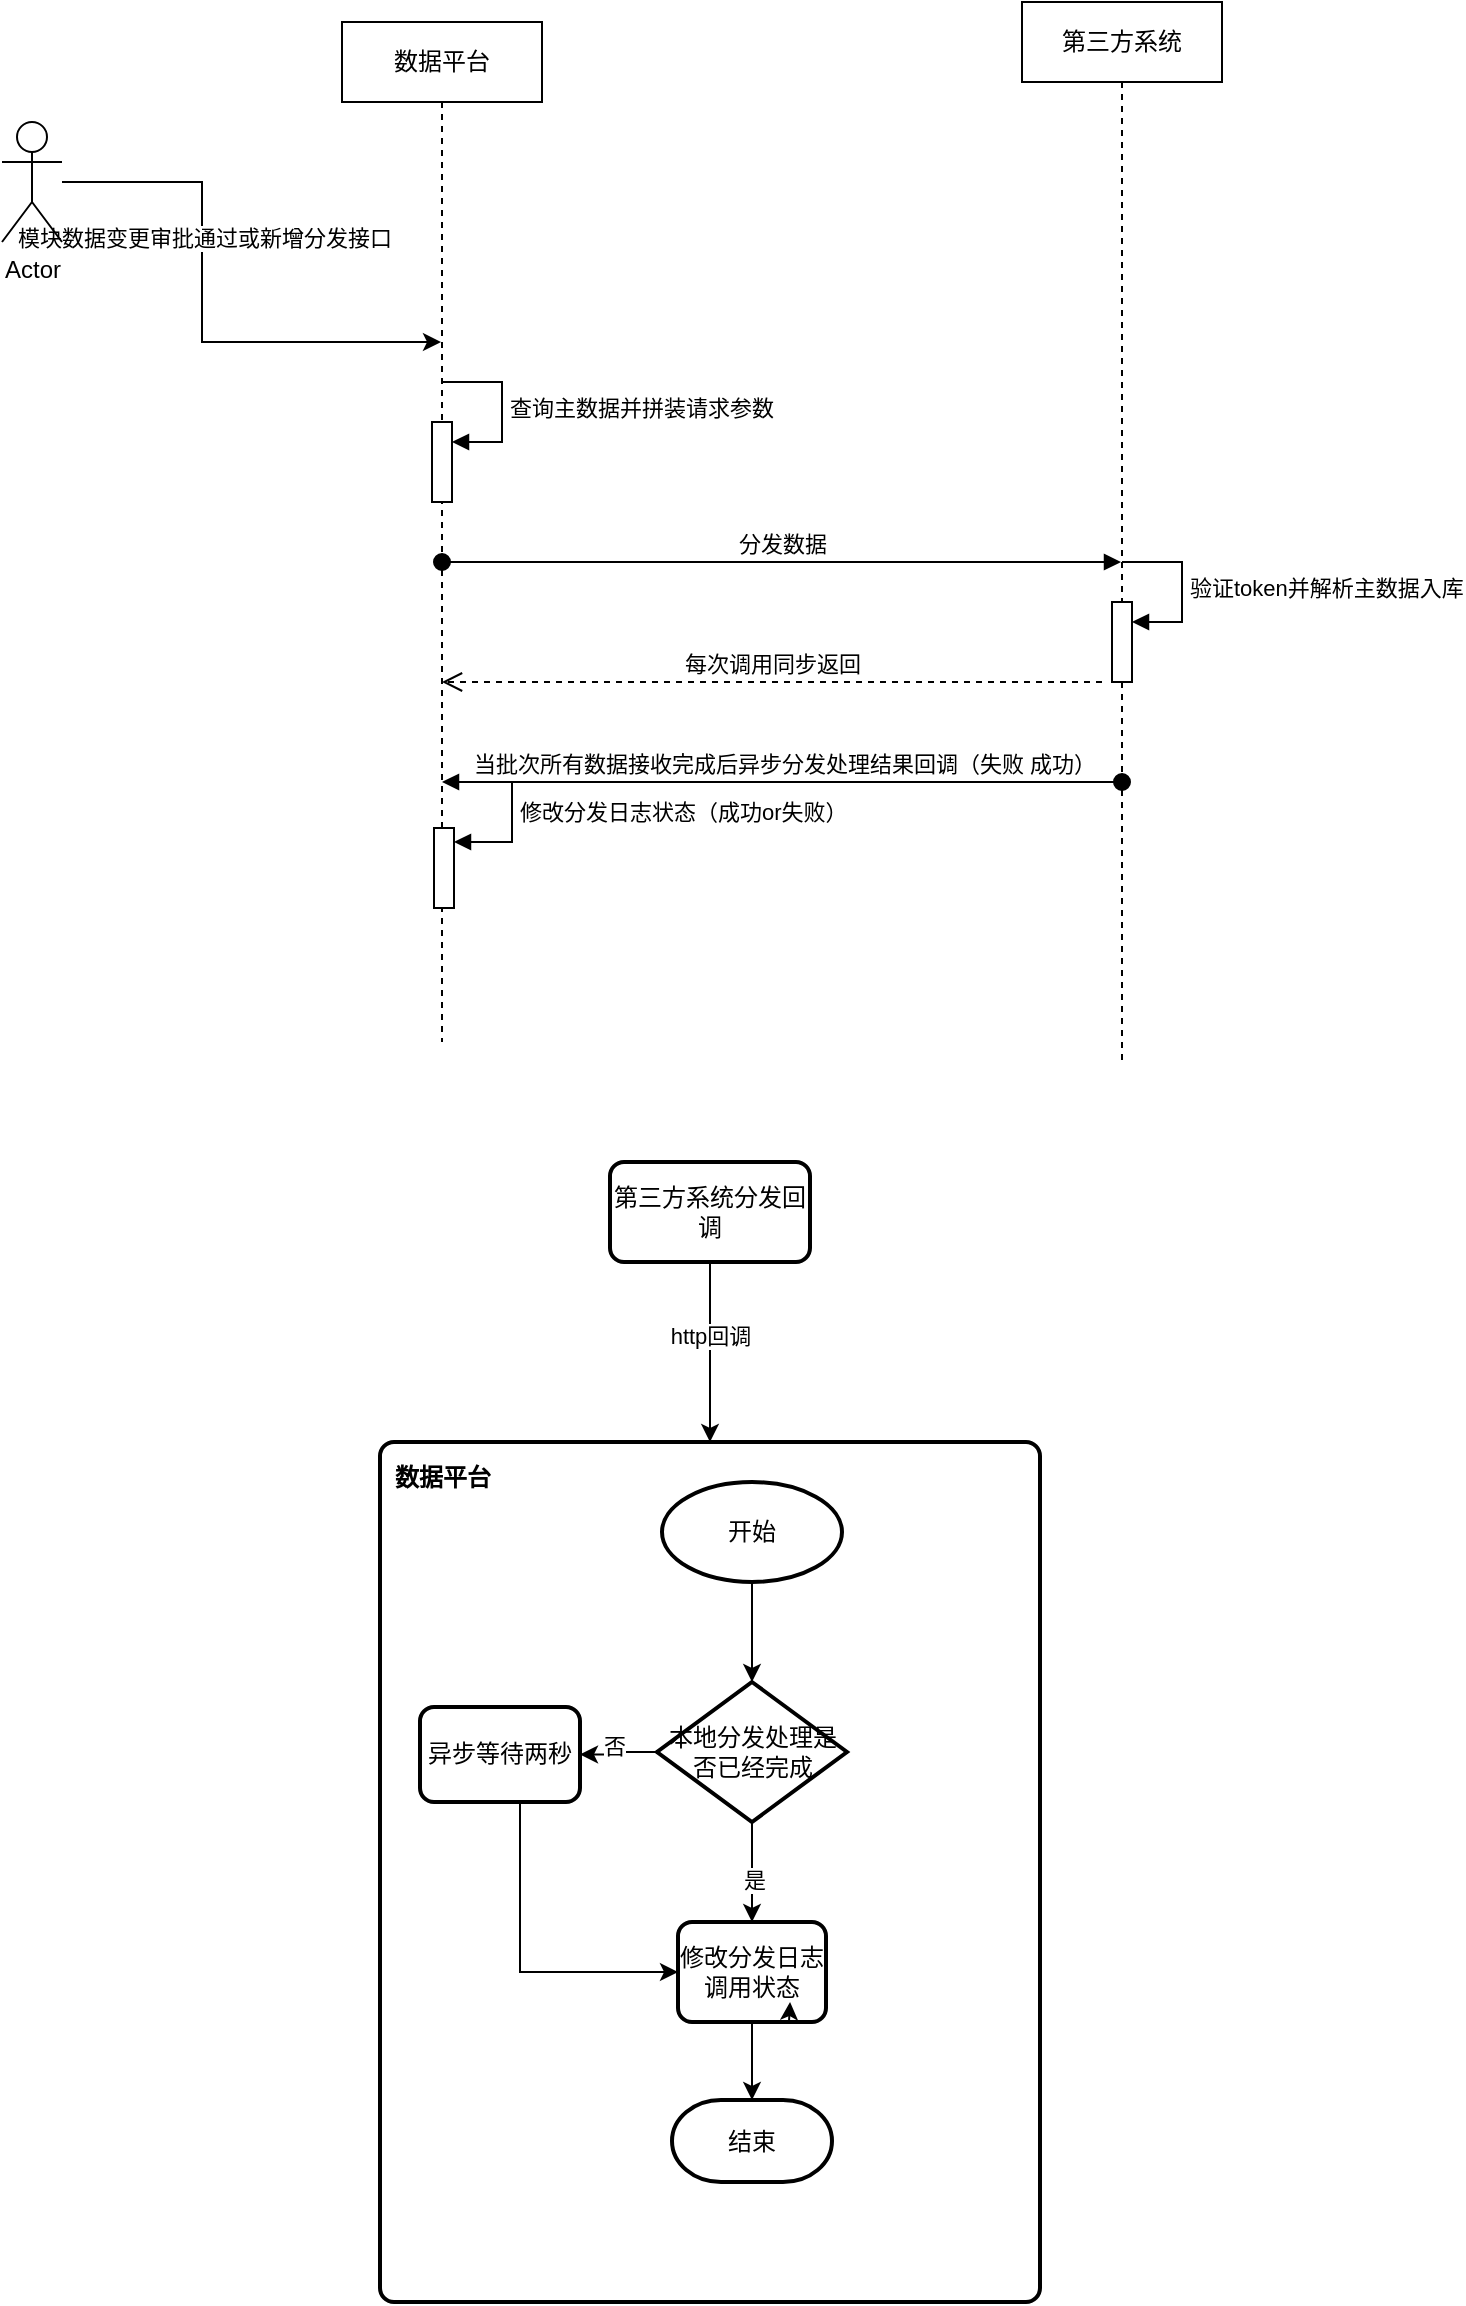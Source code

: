 <mxfile version="22.1.15" type="github">
  <diagram name="第 1 页" id="GGwPKFl1TLAgvb3d4rCY">
    <mxGraphModel dx="1114" dy="615" grid="1" gridSize="10" guides="1" tooltips="1" connect="1" arrows="1" fold="1" page="1" pageScale="1" pageWidth="827" pageHeight="1169" math="0" shadow="0">
      <root>
        <mxCell id="0" />
        <mxCell id="1" parent="0" />
        <mxCell id="6pBXuck8lUhxlwsbu6sX-5" style="edgeStyle=orthogonalEdgeStyle;rounded=0;orthogonalLoop=1;jettySize=auto;html=1;" edge="1" parent="1" source="6pBXuck8lUhxlwsbu6sX-1" target="6pBXuck8lUhxlwsbu6sX-2">
          <mxGeometry relative="1" as="geometry">
            <Array as="points">
              <mxPoint x="160" y="130" />
              <mxPoint x="160" y="210" />
            </Array>
          </mxGeometry>
        </mxCell>
        <mxCell id="6pBXuck8lUhxlwsbu6sX-6" value="模块数据变更审批通过或新增分发接口" style="edgeLabel;html=1;align=center;verticalAlign=middle;resizable=0;points=[];" vertex="1" connectable="0" parent="6pBXuck8lUhxlwsbu6sX-5">
          <mxGeometry x="-0.273" y="1" relative="1" as="geometry">
            <mxPoint as="offset" />
          </mxGeometry>
        </mxCell>
        <mxCell id="6pBXuck8lUhxlwsbu6sX-1" value="Actor" style="shape=umlActor;verticalLabelPosition=bottom;verticalAlign=top;html=1;" vertex="1" parent="1">
          <mxGeometry x="60" y="100" width="30" height="60" as="geometry" />
        </mxCell>
        <mxCell id="6pBXuck8lUhxlwsbu6sX-2" value="数据平台" style="shape=umlLifeline;perimeter=lifelinePerimeter;whiteSpace=wrap;html=1;container=1;dropTarget=0;collapsible=0;recursiveResize=0;outlineConnect=0;portConstraint=eastwest;newEdgeStyle={&quot;curved&quot;:0,&quot;rounded&quot;:0};" vertex="1" parent="1">
          <mxGeometry x="230" y="50" width="100" height="510" as="geometry" />
        </mxCell>
        <mxCell id="6pBXuck8lUhxlwsbu6sX-9" value="" style="html=1;points=[[0,0,0,0,5],[0,1,0,0,-5],[1,0,0,0,5],[1,1,0,0,-5]];perimeter=orthogonalPerimeter;outlineConnect=0;targetShapes=umlLifeline;portConstraint=eastwest;newEdgeStyle={&quot;curved&quot;:0,&quot;rounded&quot;:0};" vertex="1" parent="6pBXuck8lUhxlwsbu6sX-2">
          <mxGeometry x="45" y="200" width="10" height="40" as="geometry" />
        </mxCell>
        <mxCell id="6pBXuck8lUhxlwsbu6sX-10" value="查询主数据并拼装请求参数" style="html=1;align=left;spacingLeft=2;endArrow=block;rounded=0;edgeStyle=orthogonalEdgeStyle;curved=0;rounded=0;" edge="1" target="6pBXuck8lUhxlwsbu6sX-9" parent="6pBXuck8lUhxlwsbu6sX-2">
          <mxGeometry relative="1" as="geometry">
            <mxPoint x="50" y="180" as="sourcePoint" />
            <Array as="points">
              <mxPoint x="80" y="210" />
            </Array>
          </mxGeometry>
        </mxCell>
        <mxCell id="6pBXuck8lUhxlwsbu6sX-3" value="第三方系统" style="shape=umlLifeline;perimeter=lifelinePerimeter;whiteSpace=wrap;html=1;container=1;dropTarget=0;collapsible=0;recursiveResize=0;outlineConnect=0;portConstraint=eastwest;newEdgeStyle={&quot;curved&quot;:0,&quot;rounded&quot;:0};" vertex="1" parent="1">
          <mxGeometry x="570" y="40" width="100" height="530" as="geometry" />
        </mxCell>
        <mxCell id="6pBXuck8lUhxlwsbu6sX-11" value="分发数据" style="html=1;verticalAlign=bottom;startArrow=oval;startFill=1;endArrow=block;startSize=8;curved=0;rounded=0;" edge="1" parent="1" target="6pBXuck8lUhxlwsbu6sX-3">
          <mxGeometry width="60" relative="1" as="geometry">
            <mxPoint x="280" y="320" as="sourcePoint" />
            <mxPoint x="340" y="320" as="targetPoint" />
          </mxGeometry>
        </mxCell>
        <mxCell id="6pBXuck8lUhxlwsbu6sX-13" value="" style="html=1;points=[[0,0,0,0,5],[0,1,0,0,-5],[1,0,0,0,5],[1,1,0,0,-5]];perimeter=orthogonalPerimeter;outlineConnect=0;targetShapes=umlLifeline;portConstraint=eastwest;newEdgeStyle={&quot;curved&quot;:0,&quot;rounded&quot;:0};" vertex="1" parent="1">
          <mxGeometry x="615" y="340" width="10" height="40" as="geometry" />
        </mxCell>
        <mxCell id="6pBXuck8lUhxlwsbu6sX-14" value="验证token并解析主数据入库" style="html=1;align=left;spacingLeft=2;endArrow=block;rounded=0;edgeStyle=orthogonalEdgeStyle;curved=0;rounded=0;" edge="1" target="6pBXuck8lUhxlwsbu6sX-13" parent="1">
          <mxGeometry relative="1" as="geometry">
            <mxPoint x="620" y="320" as="sourcePoint" />
            <Array as="points">
              <mxPoint x="650" y="350" />
            </Array>
          </mxGeometry>
        </mxCell>
        <mxCell id="6pBXuck8lUhxlwsbu6sX-16" value="每次调用同步返回" style="html=1;verticalAlign=bottom;endArrow=open;dashed=1;endSize=8;curved=0;rounded=0;" edge="1" parent="1" target="6pBXuck8lUhxlwsbu6sX-2">
          <mxGeometry relative="1" as="geometry">
            <mxPoint x="610" y="380" as="sourcePoint" />
            <mxPoint x="530" y="380" as="targetPoint" />
          </mxGeometry>
        </mxCell>
        <mxCell id="6pBXuck8lUhxlwsbu6sX-18" value="当批次所有数据接收完成后异步分发处理结果回调（失败 成功）" style="html=1;verticalAlign=bottom;startArrow=oval;startFill=1;endArrow=block;startSize=8;curved=0;rounded=0;" edge="1" parent="1" target="6pBXuck8lUhxlwsbu6sX-2">
          <mxGeometry x="-0.002" width="60" relative="1" as="geometry">
            <mxPoint x="620" y="430" as="sourcePoint" />
            <mxPoint x="680" y="430" as="targetPoint" />
            <mxPoint as="offset" />
          </mxGeometry>
        </mxCell>
        <mxCell id="6pBXuck8lUhxlwsbu6sX-22" value="" style="html=1;points=[[0,0,0,0,5],[0,1,0,0,-5],[1,0,0,0,5],[1,1,0,0,-5]];perimeter=orthogonalPerimeter;outlineConnect=0;targetShapes=umlLifeline;portConstraint=eastwest;newEdgeStyle={&quot;curved&quot;:0,&quot;rounded&quot;:0};" vertex="1" parent="1">
          <mxGeometry x="276" y="453" width="10" height="40" as="geometry" />
        </mxCell>
        <mxCell id="6pBXuck8lUhxlwsbu6sX-23" value="修改分发日志状态（成功or失败）" style="html=1;align=left;spacingLeft=2;endArrow=block;rounded=0;edgeStyle=orthogonalEdgeStyle;curved=0;rounded=0;" edge="1" target="6pBXuck8lUhxlwsbu6sX-22" parent="1">
          <mxGeometry x="0.012" relative="1" as="geometry">
            <mxPoint x="285" y="430" as="sourcePoint" />
            <Array as="points">
              <mxPoint x="315" y="460" />
            </Array>
            <mxPoint as="offset" />
          </mxGeometry>
        </mxCell>
        <mxCell id="6pBXuck8lUhxlwsbu6sX-26" value="" style="edgeStyle=orthogonalEdgeStyle;rounded=0;orthogonalLoop=1;jettySize=auto;html=1;" edge="1" parent="1" source="6pBXuck8lUhxlwsbu6sX-24" target="6pBXuck8lUhxlwsbu6sX-25">
          <mxGeometry relative="1" as="geometry" />
        </mxCell>
        <mxCell id="6pBXuck8lUhxlwsbu6sX-27" value="http回调" style="edgeLabel;html=1;align=center;verticalAlign=middle;resizable=0;points=[];" vertex="1" connectable="0" parent="6pBXuck8lUhxlwsbu6sX-26">
          <mxGeometry x="-0.193" relative="1" as="geometry">
            <mxPoint as="offset" />
          </mxGeometry>
        </mxCell>
        <mxCell id="6pBXuck8lUhxlwsbu6sX-24" value="第三方系统分发回调" style="rounded=1;whiteSpace=wrap;html=1;absoluteArcSize=1;arcSize=14;strokeWidth=2;" vertex="1" parent="1">
          <mxGeometry x="364" y="620" width="100" height="50" as="geometry" />
        </mxCell>
        <mxCell id="6pBXuck8lUhxlwsbu6sX-25" value="" style="rounded=1;whiteSpace=wrap;html=1;absoluteArcSize=1;arcSize=14;strokeWidth=2;" vertex="1" parent="1">
          <mxGeometry x="249" y="760" width="330" height="430" as="geometry" />
        </mxCell>
        <mxCell id="6pBXuck8lUhxlwsbu6sX-34" value="" style="edgeStyle=orthogonalEdgeStyle;rounded=0;orthogonalLoop=1;jettySize=auto;html=1;" edge="1" parent="1" source="6pBXuck8lUhxlwsbu6sX-29" target="6pBXuck8lUhxlwsbu6sX-33">
          <mxGeometry relative="1" as="geometry" />
        </mxCell>
        <mxCell id="6pBXuck8lUhxlwsbu6sX-48" value="否" style="edgeLabel;html=1;align=center;verticalAlign=middle;resizable=0;points=[];" vertex="1" connectable="0" parent="6pBXuck8lUhxlwsbu6sX-34">
          <mxGeometry x="0.005" y="-4" relative="1" as="geometry">
            <mxPoint x="2" y="-3" as="offset" />
          </mxGeometry>
        </mxCell>
        <mxCell id="6pBXuck8lUhxlwsbu6sX-39" value="" style="edgeStyle=orthogonalEdgeStyle;rounded=0;orthogonalLoop=1;jettySize=auto;html=1;" edge="1" parent="1" source="6pBXuck8lUhxlwsbu6sX-29" target="6pBXuck8lUhxlwsbu6sX-31">
          <mxGeometry relative="1" as="geometry" />
        </mxCell>
        <mxCell id="6pBXuck8lUhxlwsbu6sX-50" value="是" style="edgeLabel;html=1;align=center;verticalAlign=middle;resizable=0;points=[];" vertex="1" connectable="0" parent="6pBXuck8lUhxlwsbu6sX-39">
          <mxGeometry x="0.14" y="1" relative="1" as="geometry">
            <mxPoint as="offset" />
          </mxGeometry>
        </mxCell>
        <mxCell id="6pBXuck8lUhxlwsbu6sX-29" value="本地分发处理是否已经完成" style="strokeWidth=2;html=1;shape=mxgraph.flowchart.decision;whiteSpace=wrap;" vertex="1" parent="1">
          <mxGeometry x="387.5" y="880" width="95" height="70" as="geometry" />
        </mxCell>
        <mxCell id="6pBXuck8lUhxlwsbu6sX-43" value="" style="edgeStyle=orthogonalEdgeStyle;rounded=0;orthogonalLoop=1;jettySize=auto;html=1;" edge="1" parent="1" source="6pBXuck8lUhxlwsbu6sX-31" target="6pBXuck8lUhxlwsbu6sX-41">
          <mxGeometry relative="1" as="geometry" />
        </mxCell>
        <mxCell id="6pBXuck8lUhxlwsbu6sX-31" value="修改分发日志调用状态" style="rounded=1;whiteSpace=wrap;html=1;absoluteArcSize=1;arcSize=14;strokeWidth=2;" vertex="1" parent="1">
          <mxGeometry x="398" y="1000" width="74" height="50" as="geometry" />
        </mxCell>
        <mxCell id="6pBXuck8lUhxlwsbu6sX-38" style="edgeStyle=orthogonalEdgeStyle;rounded=0;orthogonalLoop=1;jettySize=auto;html=1;" edge="1" parent="1" source="6pBXuck8lUhxlwsbu6sX-33" target="6pBXuck8lUhxlwsbu6sX-31">
          <mxGeometry relative="1" as="geometry">
            <Array as="points">
              <mxPoint x="319" y="1025" />
            </Array>
          </mxGeometry>
        </mxCell>
        <mxCell id="6pBXuck8lUhxlwsbu6sX-33" value="异步等待两秒" style="rounded=1;whiteSpace=wrap;html=1;absoluteArcSize=1;arcSize=14;strokeWidth=2;" vertex="1" parent="1">
          <mxGeometry x="269" y="892.5" width="80" height="47.5" as="geometry" />
        </mxCell>
        <mxCell id="6pBXuck8lUhxlwsbu6sX-41" value="结束" style="strokeWidth=2;html=1;shape=mxgraph.flowchart.terminator;whiteSpace=wrap;" vertex="1" parent="1">
          <mxGeometry x="395" y="1089" width="80" height="41" as="geometry" />
        </mxCell>
        <mxCell id="6pBXuck8lUhxlwsbu6sX-42" style="edgeStyle=orthogonalEdgeStyle;rounded=0;orthogonalLoop=1;jettySize=auto;html=1;exitX=0.75;exitY=1;exitDx=0;exitDy=0;entryX=0.757;entryY=0.8;entryDx=0;entryDy=0;entryPerimeter=0;" edge="1" parent="1" source="6pBXuck8lUhxlwsbu6sX-31" target="6pBXuck8lUhxlwsbu6sX-31">
          <mxGeometry relative="1" as="geometry" />
        </mxCell>
        <mxCell id="6pBXuck8lUhxlwsbu6sX-45" value="" style="edgeStyle=orthogonalEdgeStyle;rounded=0;orthogonalLoop=1;jettySize=auto;html=1;" edge="1" parent="1" source="6pBXuck8lUhxlwsbu6sX-44" target="6pBXuck8lUhxlwsbu6sX-29">
          <mxGeometry relative="1" as="geometry" />
        </mxCell>
        <mxCell id="6pBXuck8lUhxlwsbu6sX-44" value="开始" style="strokeWidth=2;html=1;shape=mxgraph.flowchart.start_1;whiteSpace=wrap;" vertex="1" parent="1">
          <mxGeometry x="390" y="780" width="90" height="50" as="geometry" />
        </mxCell>
        <mxCell id="6pBXuck8lUhxlwsbu6sX-47" value="数据平台" style="text;align=center;fontStyle=1;verticalAlign=middle;spacingLeft=3;spacingRight=3;strokeColor=none;rotatable=0;points=[[0,0.5],[1,0.5]];portConstraint=eastwest;html=1;" vertex="1" parent="1">
          <mxGeometry x="240" y="765" width="80" height="26" as="geometry" />
        </mxCell>
      </root>
    </mxGraphModel>
  </diagram>
</mxfile>
